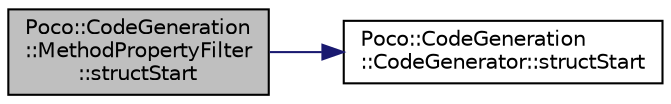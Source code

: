 digraph "Poco::CodeGeneration::MethodPropertyFilter::structStart"
{
 // LATEX_PDF_SIZE
  edge [fontname="Helvetica",fontsize="10",labelfontname="Helvetica",labelfontsize="10"];
  node [fontname="Helvetica",fontsize="10",shape=record];
  rankdir="LR";
  Node1 [label="Poco::CodeGeneration\l::MethodPropertyFilter\l::structStart",height=0.2,width=0.4,color="black", fillcolor="grey75", style="filled", fontcolor="black",tooltip="Closes the namespace."];
  Node1 -> Node2 [color="midnightblue",fontsize="10",style="solid"];
  Node2 [label="Poco::CodeGeneration\l::CodeGenerator::structStart",height=0.2,width=0.4,color="black", fillcolor="white", style="filled",URL="$classPoco_1_1CodeGeneration_1_1CodeGenerator.html#acc2e3d75ae1bb663ec70f851c01c85e8",tooltip="Closes the namespace."];
}
